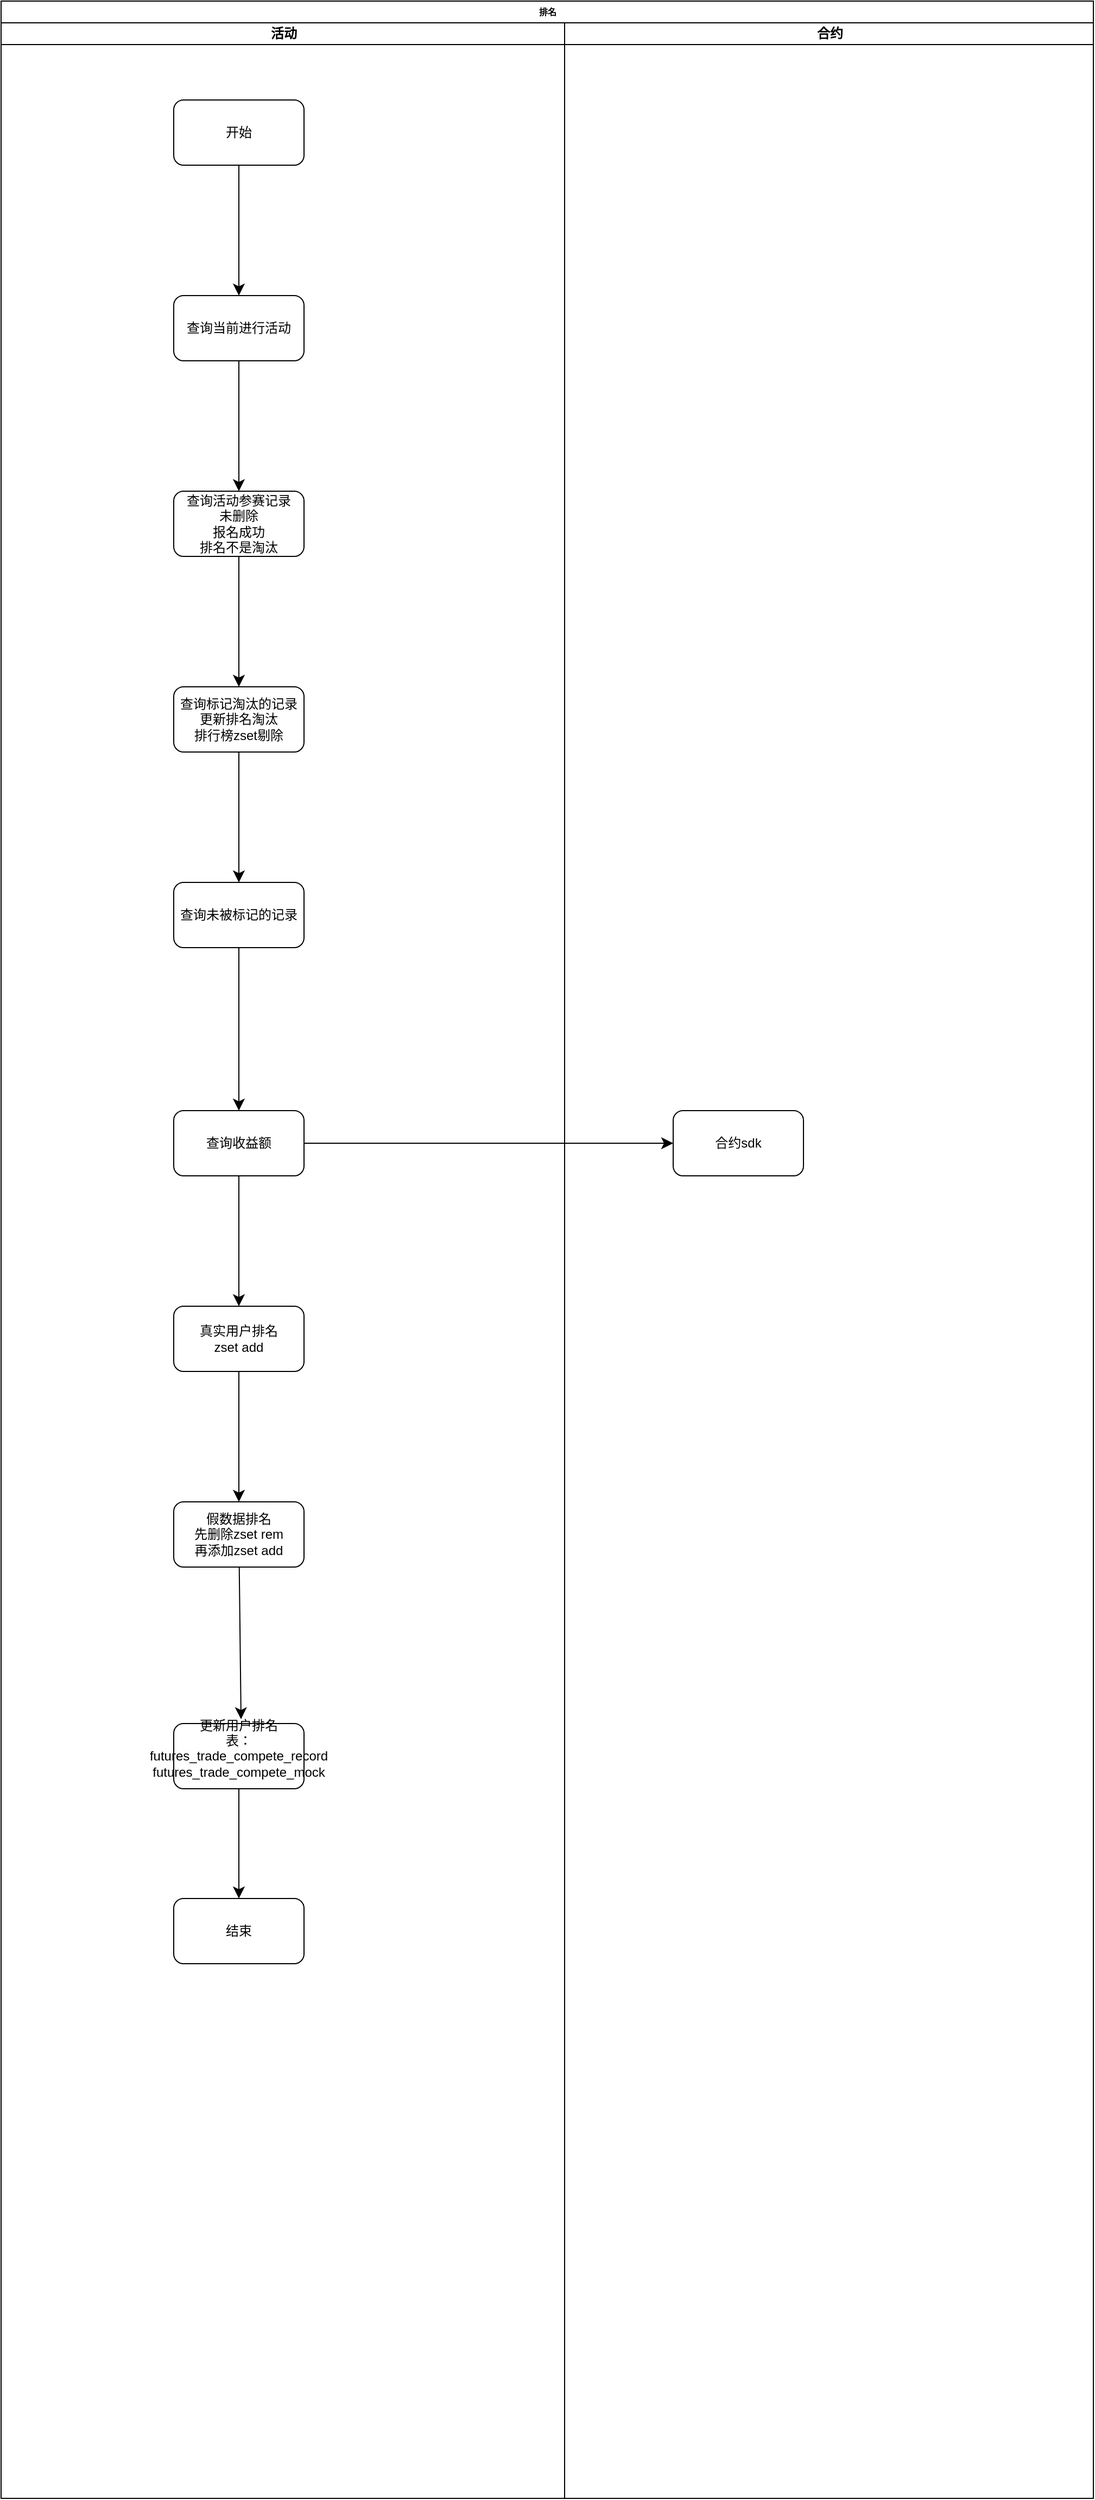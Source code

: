 <mxfile version="24.2.3" type="github">
  <diagram name="Page-1" id="74e2e168-ea6b-b213-b513-2b3c1d86103e">
    <mxGraphModel dx="954" dy="1589" grid="0" gridSize="10" guides="1" tooltips="1" connect="1" arrows="1" fold="1" page="1" pageScale="1" pageWidth="1100" pageHeight="850" background="none" math="0" shadow="0">
      <root>
        <mxCell id="0" />
        <mxCell id="1" parent="0" />
        <mxCell id="77e6c97f196da883-1" value="排名" style="swimlane;html=1;childLayout=stackLayout;startSize=20;rounded=0;shadow=0;labelBackgroundColor=none;strokeWidth=1;fontFamily=Verdana;fontSize=8;align=center;" parent="1" vertex="1">
          <mxGeometry x="73" y="-86" width="1006" height="2298" as="geometry" />
        </mxCell>
        <mxCell id="77e6c97f196da883-2" value="活动" style="swimlane;html=1;startSize=20;" parent="77e6c97f196da883-1" vertex="1">
          <mxGeometry y="20" width="519" height="2278" as="geometry" />
        </mxCell>
        <mxCell id="7HxZAh4jDL76YrdutOJW-3" value="" style="edgeStyle=none;curved=1;rounded=0;orthogonalLoop=1;jettySize=auto;html=1;fontSize=12;startSize=8;endSize=8;" parent="77e6c97f196da883-2" source="7HxZAh4jDL76YrdutOJW-1" target="7HxZAh4jDL76YrdutOJW-2" edge="1">
          <mxGeometry relative="1" as="geometry" />
        </mxCell>
        <mxCell id="7HxZAh4jDL76YrdutOJW-1" value="开始" style="rounded=1;whiteSpace=wrap;html=1;" parent="77e6c97f196da883-2" vertex="1">
          <mxGeometry x="159" y="71" width="120" height="60" as="geometry" />
        </mxCell>
        <mxCell id="7HxZAh4jDL76YrdutOJW-5" value="" style="edgeStyle=none;curved=1;rounded=0;orthogonalLoop=1;jettySize=auto;html=1;fontSize=12;startSize=8;endSize=8;" parent="77e6c97f196da883-2" source="7HxZAh4jDL76YrdutOJW-2" target="7HxZAh4jDL76YrdutOJW-4" edge="1">
          <mxGeometry relative="1" as="geometry" />
        </mxCell>
        <mxCell id="7HxZAh4jDL76YrdutOJW-2" value="查询当前进行活动" style="whiteSpace=wrap;html=1;rounded=1;" parent="77e6c97f196da883-2" vertex="1">
          <mxGeometry x="159" y="251" width="120" height="60" as="geometry" />
        </mxCell>
        <mxCell id="7HxZAh4jDL76YrdutOJW-21" value="" style="edgeStyle=none;curved=1;rounded=0;orthogonalLoop=1;jettySize=auto;html=1;fontSize=12;startSize=8;endSize=8;" parent="77e6c97f196da883-2" source="7HxZAh4jDL76YrdutOJW-4" target="7HxZAh4jDL76YrdutOJW-20" edge="1">
          <mxGeometry relative="1" as="geometry" />
        </mxCell>
        <mxCell id="7HxZAh4jDL76YrdutOJW-4" value="查询活动参赛记录&lt;div&gt;未删除&lt;/div&gt;&lt;div&gt;报名成功&lt;/div&gt;&lt;div&gt;排名不是淘汰&lt;/div&gt;" style="whiteSpace=wrap;html=1;rounded=1;" parent="77e6c97f196da883-2" vertex="1">
          <mxGeometry x="159" y="431" width="120" height="60" as="geometry" />
        </mxCell>
        <mxCell id="-8UbISWvMrG1KtDeCzep-2" value="" style="edgeStyle=none;curved=1;rounded=0;orthogonalLoop=1;jettySize=auto;html=1;fontSize=12;startSize=8;endSize=8;" parent="77e6c97f196da883-2" source="7HxZAh4jDL76YrdutOJW-6" target="-8UbISWvMrG1KtDeCzep-1" edge="1">
          <mxGeometry relative="1" as="geometry" />
        </mxCell>
        <mxCell id="7HxZAh4jDL76YrdutOJW-6" value="查询收益额" style="whiteSpace=wrap;html=1;rounded=1;" parent="77e6c97f196da883-2" vertex="1">
          <mxGeometry x="159" y="1001" width="120" height="60" as="geometry" />
        </mxCell>
        <mxCell id="vle5PGzjgUlQQIBd6tfS-2" style="edgeStyle=none;curved=1;rounded=0;orthogonalLoop=1;jettySize=auto;html=1;entryX=0.5;entryY=0;entryDx=0;entryDy=0;fontSize=12;startSize=8;endSize=8;" edge="1" parent="77e6c97f196da883-2" source="7HxZAh4jDL76YrdutOJW-16" target="k4k_4l29LGYgbQjIqBSm-1">
          <mxGeometry relative="1" as="geometry" />
        </mxCell>
        <mxCell id="7HxZAh4jDL76YrdutOJW-16" value="更新用户排名&lt;div&gt;表：futures_trade_compete_record&lt;/div&gt;&lt;div&gt;futures_trade_compete_mock&lt;br&gt;&lt;/div&gt;&lt;div&gt;&lt;br&gt;&lt;/div&gt;" style="whiteSpace=wrap;html=1;rounded=1;" parent="77e6c97f196da883-2" vertex="1">
          <mxGeometry x="159" y="1565" width="120" height="60" as="geometry" />
        </mxCell>
        <mxCell id="7HxZAh4jDL76YrdutOJW-24" value="" style="edgeStyle=none;curved=1;rounded=0;orthogonalLoop=1;jettySize=auto;html=1;fontSize=12;startSize=8;endSize=8;" parent="77e6c97f196da883-2" source="7HxZAh4jDL76YrdutOJW-20" target="7HxZAh4jDL76YrdutOJW-23" edge="1">
          <mxGeometry relative="1" as="geometry" />
        </mxCell>
        <mxCell id="7HxZAh4jDL76YrdutOJW-20" value="查询标记淘汰的记录&lt;div&gt;更新排名淘汰&lt;/div&gt;&lt;div&gt;排行榜zset剔除&lt;/div&gt;" style="whiteSpace=wrap;html=1;rounded=1;" parent="77e6c97f196da883-2" vertex="1">
          <mxGeometry x="159" y="611" width="120" height="60" as="geometry" />
        </mxCell>
        <mxCell id="7HxZAh4jDL76YrdutOJW-27" style="edgeStyle=none;curved=1;rounded=0;orthogonalLoop=1;jettySize=auto;html=1;fontSize=12;startSize=8;endSize=8;" parent="77e6c97f196da883-2" source="7HxZAh4jDL76YrdutOJW-23" target="7HxZAh4jDL76YrdutOJW-6" edge="1">
          <mxGeometry relative="1" as="geometry" />
        </mxCell>
        <mxCell id="7HxZAh4jDL76YrdutOJW-23" value="查询未被标记的记录" style="whiteSpace=wrap;html=1;rounded=1;" parent="77e6c97f196da883-2" vertex="1">
          <mxGeometry x="159" y="791" width="120" height="60" as="geometry" />
        </mxCell>
        <mxCell id="-8UbISWvMrG1KtDeCzep-4" value="" style="edgeStyle=none;curved=1;rounded=0;orthogonalLoop=1;jettySize=auto;html=1;fontSize=12;startSize=8;endSize=8;" parent="77e6c97f196da883-2" source="-8UbISWvMrG1KtDeCzep-1" target="-8UbISWvMrG1KtDeCzep-3" edge="1">
          <mxGeometry relative="1" as="geometry" />
        </mxCell>
        <mxCell id="-8UbISWvMrG1KtDeCzep-1" value="真实用户排名&lt;div&gt;zset add&lt;/div&gt;" style="whiteSpace=wrap;html=1;rounded=1;" parent="77e6c97f196da883-2" vertex="1">
          <mxGeometry x="159" y="1181" width="120" height="60" as="geometry" />
        </mxCell>
        <mxCell id="-8UbISWvMrG1KtDeCzep-5" style="edgeStyle=none;curved=1;rounded=0;orthogonalLoop=1;jettySize=auto;html=1;entryX=0.5;entryY=0;entryDx=0;entryDy=0;fontSize=12;startSize=8;endSize=8;" parent="77e6c97f196da883-2" source="-8UbISWvMrG1KtDeCzep-3" edge="1">
          <mxGeometry relative="1" as="geometry">
            <mxPoint x="221" y="1561" as="targetPoint" />
          </mxGeometry>
        </mxCell>
        <mxCell id="-8UbISWvMrG1KtDeCzep-3" value="假数据排名&lt;div&gt;先删除zset rem&lt;/div&gt;&lt;div&gt;再添加zset add&lt;/div&gt;" style="whiteSpace=wrap;html=1;rounded=1;" parent="77e6c97f196da883-2" vertex="1">
          <mxGeometry x="159" y="1361" width="120" height="60" as="geometry" />
        </mxCell>
        <mxCell id="k4k_4l29LGYgbQjIqBSm-1" value="结束" style="whiteSpace=wrap;html=1;rounded=1;" parent="77e6c97f196da883-2" vertex="1">
          <mxGeometry x="159" y="1726" width="120" height="60" as="geometry" />
        </mxCell>
        <mxCell id="77e6c97f196da883-3" value="合约" style="swimlane;html=1;startSize=20;" parent="77e6c97f196da883-1" vertex="1">
          <mxGeometry x="519" y="20" width="487" height="2278" as="geometry" />
        </mxCell>
        <mxCell id="7HxZAh4jDL76YrdutOJW-8" value="合约sdk" style="whiteSpace=wrap;html=1;rounded=1;" parent="77e6c97f196da883-3" vertex="1">
          <mxGeometry x="100" y="1001" width="120" height="60" as="geometry" />
        </mxCell>
        <mxCell id="7HxZAh4jDL76YrdutOJW-9" value="" style="edgeStyle=none;curved=1;rounded=0;orthogonalLoop=1;jettySize=auto;html=1;fontSize=12;startSize=8;endSize=8;" parent="77e6c97f196da883-1" source="7HxZAh4jDL76YrdutOJW-6" target="7HxZAh4jDL76YrdutOJW-8" edge="1">
          <mxGeometry relative="1" as="geometry" />
        </mxCell>
      </root>
    </mxGraphModel>
  </diagram>
</mxfile>

